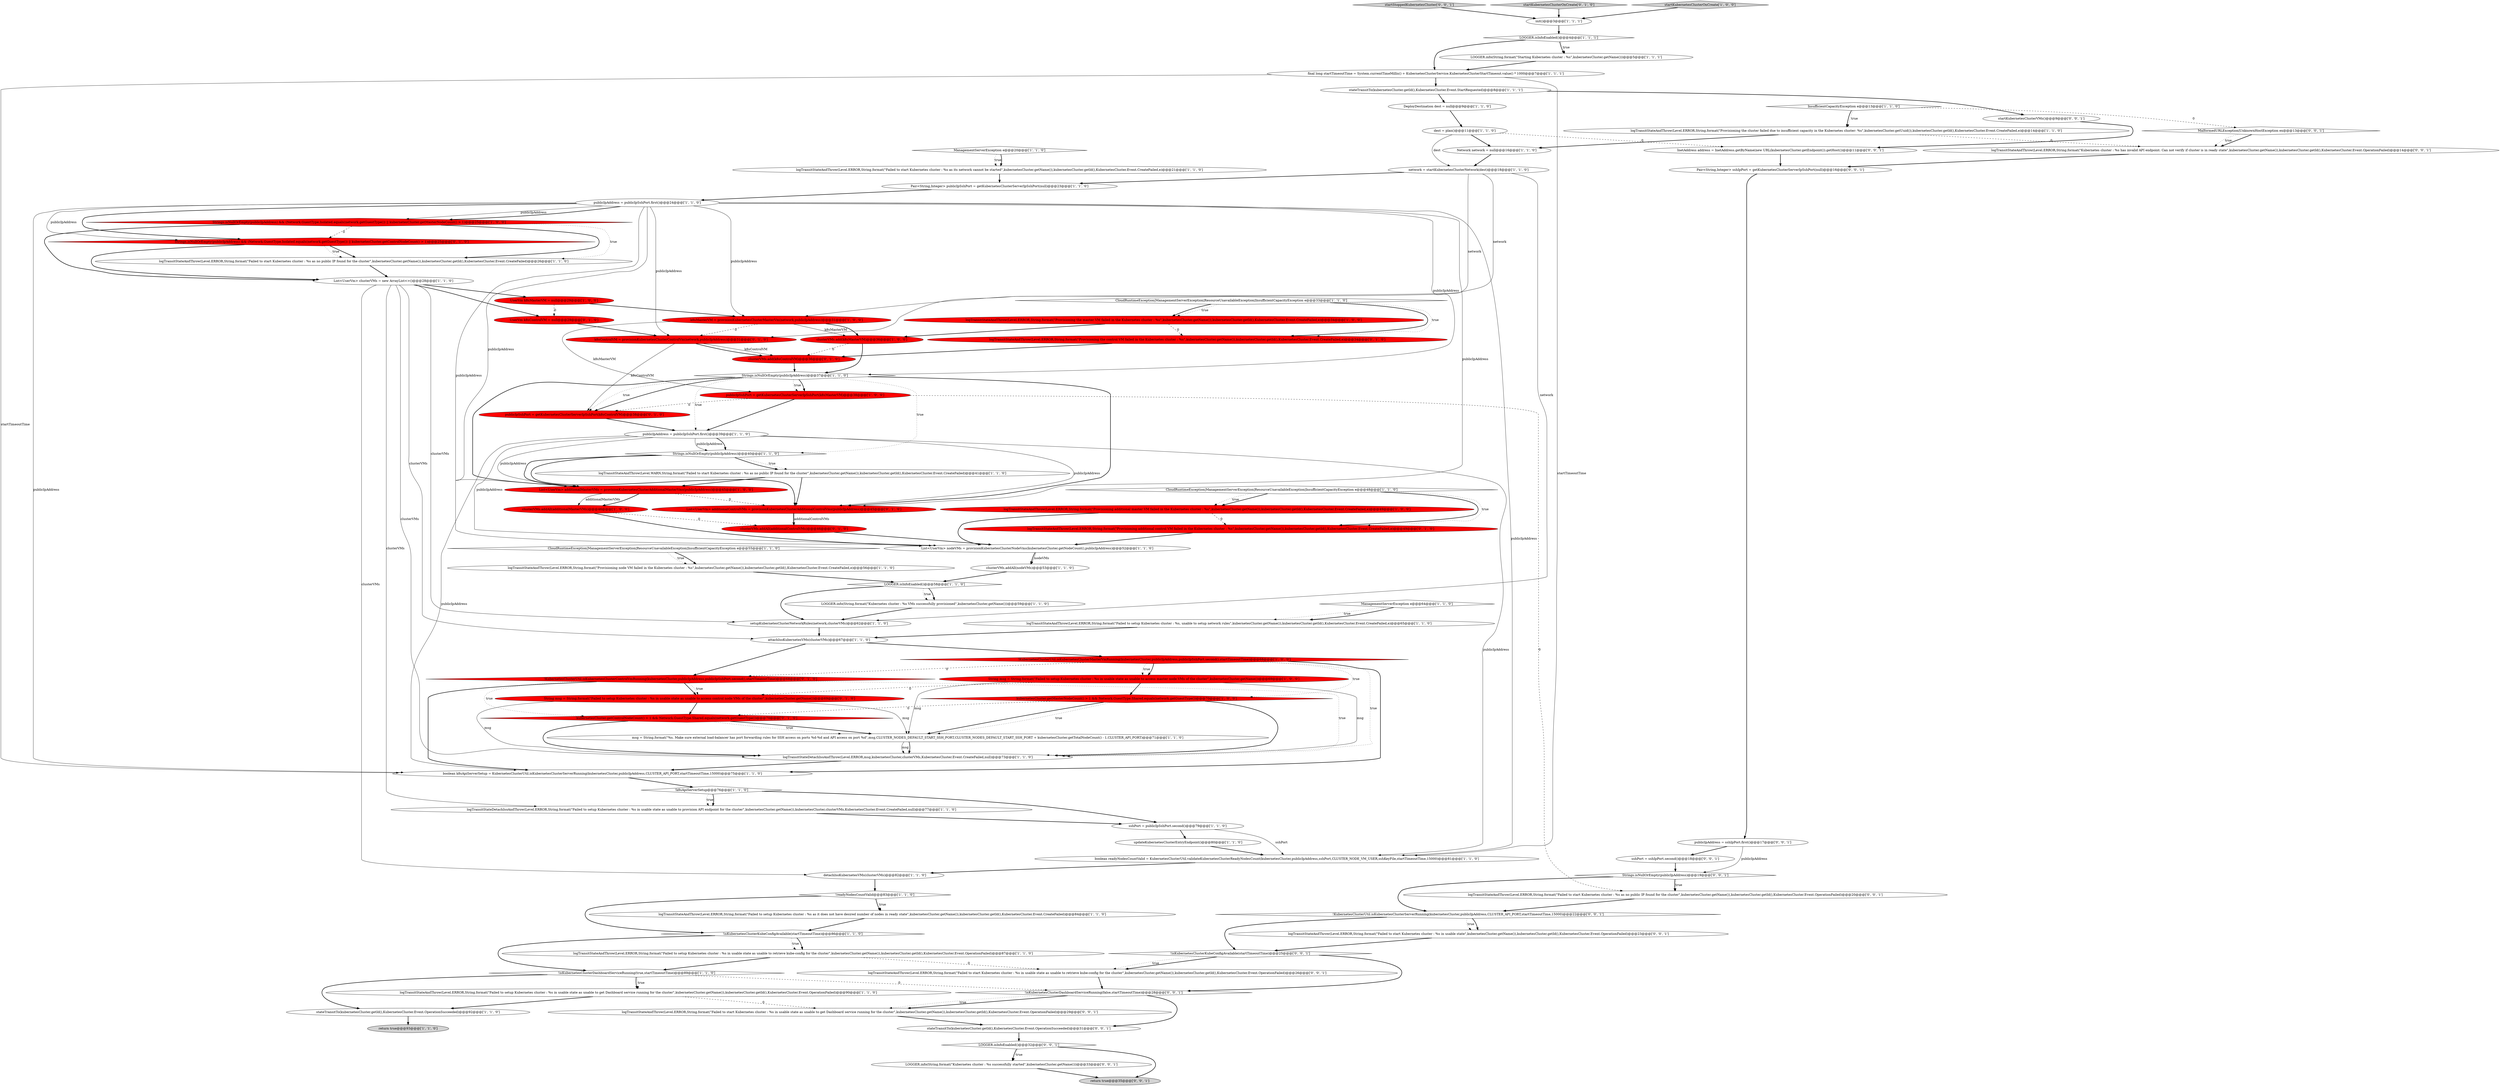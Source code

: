 digraph {
79 [style = filled, label = "logTransitStateAndThrow(Level.ERROR,String.format(\"Failed to start Kubernetes cluster : %s as no public IP found for the cluster\",kubernetesCluster.getName()),kubernetesCluster.getId(),KubernetesCluster.Event.OperationFailed)@@@20@@@['0', '0', '1']", fillcolor = white, shape = ellipse image = "AAA0AAABBB3BBB"];
36 [style = filled, label = "dest = plan()@@@11@@@['1', '1', '0']", fillcolor = white, shape = ellipse image = "AAA0AAABBB1BBB"];
84 [style = filled, label = "logTransitStateAndThrow(Level.ERROR,String.format(\"Kubernetes cluster : %s has invalid API endpoint. Can not verify if cluster is in ready state\",kubernetesCluster.getName()),kubernetesCluster.getId(),KubernetesCluster.Event.OperationFailed)@@@14@@@['0', '0', '1']", fillcolor = white, shape = ellipse image = "AAA0AAABBB3BBB"];
95 [style = filled, label = "LOGGER.isInfoEnabled()@@@32@@@['0', '0', '1']", fillcolor = white, shape = diamond image = "AAA0AAABBB3BBB"];
11 [style = filled, label = "!k8sApiServerSetup@@@76@@@['1', '1', '0']", fillcolor = white, shape = diamond image = "AAA0AAABBB1BBB"];
17 [style = filled, label = "boolean k8sApiServerSetup = KubernetesClusterUtil.isKubernetesClusterServerRunning(kubernetesCluster,publicIpAddress,CLUSTER_API_PORT,startTimeoutTime,15000)@@@75@@@['1', '1', '0']", fillcolor = white, shape = ellipse image = "AAA0AAABBB1BBB"];
22 [style = filled, label = "publicIpSshPort = getKubernetesClusterServerIpSshPort(k8sMasterVM)@@@38@@@['1', '0', '0']", fillcolor = red, shape = ellipse image = "AAA1AAABBB1BBB"];
13 [style = filled, label = "List<UserVm> nodeVMs = provisionKubernetesClusterNodeVms(kubernetesCluster.getNodeCount(),publicIpAddress)@@@52@@@['1', '1', '0']", fillcolor = white, shape = ellipse image = "AAA0AAABBB1BBB"];
47 [style = filled, label = "Strings.isNullOrEmpty(publicIpAddress)@@@37@@@['1', '1', '0']", fillcolor = white, shape = diamond image = "AAA0AAABBB1BBB"];
0 [style = filled, label = "boolean readyNodesCountValid = KubernetesClusterUtil.validateKubernetesClusterReadyNodesCount(kubernetesCluster,publicIpAddress,sshPort,CLUSTER_NODE_VM_USER,sshKeyFile,startTimeoutTime,15000)@@@81@@@['1', '1', '0']", fillcolor = white, shape = ellipse image = "AAA0AAABBB1BBB"];
55 [style = filled, label = "final long startTimeoutTime = System.currentTimeMillis() + KubernetesClusterService.KubernetesClusterStartTimeout.value() * 1000@@@7@@@['1', '1', '1']", fillcolor = white, shape = ellipse image = "AAA0AAABBB1BBB"];
53 [style = filled, label = "k8sMasterVM = provisionKubernetesClusterMasterVm(network,publicIpAddress)@@@31@@@['1', '0', '0']", fillcolor = red, shape = ellipse image = "AAA1AAABBB1BBB"];
31 [style = filled, label = "logTransitStateAndThrow(Level.ERROR,String.format(\"Failed to setup Kubernetes cluster : %s in usable state as unable to get Dashboard service running for the cluster\",kubernetesCluster.getName()),kubernetesCluster.getId(),KubernetesCluster.Event.OperationFailed)@@@90@@@['1', '1', '0']", fillcolor = white, shape = ellipse image = "AAA0AAABBB1BBB"];
1 [style = filled, label = "detachIsoKubernetesVMs(clusterVMs)@@@82@@@['1', '1', '0']", fillcolor = white, shape = ellipse image = "AAA0AAABBB1BBB"];
68 [style = filled, label = "clusterVMs.add(k8sControlVM)@@@36@@@['0', '1', '0']", fillcolor = red, shape = ellipse image = "AAA1AAABBB2BBB"];
5 [style = filled, label = "logTransitStateAndThrow(Level.ERROR,String.format(\"Provisioning the master VM failed in the Kubernetes cluster : %s\",kubernetesCluster.getName()),kubernetesCluster.getId(),KubernetesCluster.Event.CreateFailed,e)@@@34@@@['1', '0', '0']", fillcolor = red, shape = ellipse image = "AAA1AAABBB1BBB"];
69 [style = filled, label = "Strings.isNullOrEmpty(publicIpAddress) && (Network.GuestType.Isolated.equals(network.getGuestType()) || kubernetesCluster.getControlNodeCount() > 1)@@@25@@@['0', '1', '0']", fillcolor = red, shape = diamond image = "AAA1AAABBB2BBB"];
76 [style = filled, label = "publicIpAddress = sshIpPort.first()@@@17@@@['0', '0', '1']", fillcolor = white, shape = ellipse image = "AAA0AAABBB3BBB"];
80 [style = filled, label = "Pair<String,Integer> sshIpPort = getKubernetesClusterServerIpSshPort(null)@@@16@@@['0', '0', '1']", fillcolor = white, shape = ellipse image = "AAA0AAABBB3BBB"];
87 [style = filled, label = "MalformedURLException|UnknownHostException ex@@@13@@@['0', '0', '1']", fillcolor = white, shape = diamond image = "AAA0AAABBB3BBB"];
90 [style = filled, label = "startStoppedKubernetesCluster['0', '0', '1']", fillcolor = lightgray, shape = diamond image = "AAA0AAABBB3BBB"];
33 [style = filled, label = "!readyNodesCountValid@@@83@@@['1', '1', '0']", fillcolor = white, shape = diamond image = "AAA0AAABBB1BBB"];
52 [style = filled, label = "LOGGER.isInfoEnabled()@@@4@@@['1', '1', '1']", fillcolor = white, shape = diamond image = "AAA0AAABBB1BBB"];
23 [style = filled, label = "publicIpAddress = publicIpSshPort.first()@@@24@@@['1', '1', '0']", fillcolor = white, shape = ellipse image = "AAA0AAABBB1BBB"];
34 [style = filled, label = "!isKubernetesClusterDashboardServiceRunning(true,startTimeoutTime)@@@89@@@['1', '1', '0']", fillcolor = white, shape = diamond image = "AAA0AAABBB1BBB"];
37 [style = filled, label = "updateKubernetesClusterEntryEndpoint()@@@80@@@['1', '1', '0']", fillcolor = white, shape = ellipse image = "AAA0AAABBB1BBB"];
43 [style = filled, label = "logTransitStateDetachIsoAndThrow(Level.ERROR,String.format(\"Failed to setup Kubernetes cluster : %s in usable state as unable to provision API endpoint for the cluster\",kubernetesCluster.getName()),kubernetesCluster,clusterVMs,KubernetesCluster.Event.CreateFailed,null)@@@77@@@['1', '1', '0']", fillcolor = white, shape = ellipse image = "AAA0AAABBB1BBB"];
25 [style = filled, label = "String msg = String.format(\"Failed to setup Kubernetes cluster : %s in usable state as unable to access master node VMs of the cluster\",kubernetesCluster.getName())@@@69@@@['1', '0', '0']", fillcolor = red, shape = ellipse image = "AAA1AAABBB1BBB"];
71 [style = filled, label = "List<UserVm> additionalControlVMs = provisionKubernetesClusterAdditionalControlVms(publicIpAddress)@@@45@@@['0', '1', '0']", fillcolor = red, shape = ellipse image = "AAA1AAABBB2BBB"];
7 [style = filled, label = "InsufficientCapacityException e@@@13@@@['1', '1', '0']", fillcolor = white, shape = diamond image = "AAA0AAABBB1BBB"];
46 [style = filled, label = "clusterVMs.addAll(additionalMasterVMs)@@@46@@@['1', '0', '0']", fillcolor = red, shape = ellipse image = "AAA1AAABBB1BBB"];
15 [style = filled, label = "publicIpAddress = publicIpSshPort.first()@@@39@@@['1', '1', '0']", fillcolor = white, shape = ellipse image = "AAA0AAABBB1BBB"];
66 [style = filled, label = "UserVm k8sControlVM = null@@@29@@@['0', '1', '0']", fillcolor = red, shape = ellipse image = "AAA1AAABBB2BBB"];
62 [style = filled, label = "Network network = null@@@16@@@['1', '1', '0']", fillcolor = white, shape = ellipse image = "AAA0AAABBB1BBB"];
44 [style = filled, label = "List<UserVm> clusterVMs = new ArrayList<>()@@@28@@@['1', '1', '0']", fillcolor = white, shape = ellipse image = "AAA0AAABBB1BBB"];
88 [style = filled, label = "startKubernetesClusterVMs()@@@9@@@['0', '0', '1']", fillcolor = white, shape = ellipse image = "AAA0AAABBB3BBB"];
60 [style = filled, label = "logTransitStateAndThrow(Level.ERROR,String.format(\"Failed to setup Kubernetes cluster : %s as it does not have desired number of nodes in ready state\",kubernetesCluster.getName()),kubernetesCluster.getId(),KubernetesCluster.Event.CreateFailed)@@@84@@@['1', '1', '0']", fillcolor = white, shape = ellipse image = "AAA0AAABBB1BBB"];
8 [style = filled, label = "attachIsoKubernetesVMs(clusterVMs)@@@67@@@['1', '1', '0']", fillcolor = white, shape = ellipse image = "AAA0AAABBB1BBB"];
61 [style = filled, label = "List<UserVm> additionalMasterVMs = provisionKubernetesClusterAdditionalMasterVms(publicIpAddress)@@@45@@@['1', '0', '0']", fillcolor = red, shape = ellipse image = "AAA1AAABBB1BBB"];
49 [style = filled, label = "logTransitStateAndThrow(Level.ERROR,String.format(\"Failed to setup Kubernetes cluster : %s, unable to setup network rules\",kubernetesCluster.getName()),kubernetesCluster.getId(),KubernetesCluster.Event.CreateFailed,e)@@@65@@@['1', '1', '0']", fillcolor = white, shape = ellipse image = "AAA0AAABBB1BBB"];
63 [style = filled, label = "String msg = String.format(\"Failed to setup Kubernetes cluster : %s in usable state as unable to access control node VMs of the cluster\",kubernetesCluster.getName())@@@69@@@['0', '1', '0']", fillcolor = red, shape = ellipse image = "AAA1AAABBB2BBB"];
42 [style = filled, label = "logTransitStateAndThrow(Level.WARN,String.format(\"Failed to start Kubernetes cluster : %s as no public IP found for the cluster\",kubernetesCluster.getName()),kubernetesCluster.getId(),KubernetesCluster.Event.CreateFailed)@@@41@@@['1', '1', '0']", fillcolor = white, shape = ellipse image = "AAA0AAABBB1BBB"];
18 [style = filled, label = "ManagementServerException e@@@20@@@['1', '1', '0']", fillcolor = white, shape = diamond image = "AAA0AAABBB1BBB"];
20 [style = filled, label = "logTransitStateAndThrow(Level.ERROR,String.format(\"Failed to setup Kubernetes cluster : %s in usable state as unable to retrieve kube-config for the cluster\",kubernetesCluster.getName()),kubernetesCluster.getId(),KubernetesCluster.Event.OperationFailed)@@@87@@@['1', '1', '0']", fillcolor = white, shape = ellipse image = "AAA0AAABBB1BBB"];
40 [style = filled, label = "!KubernetesClusterUtil.isKubernetesClusterMasterVmRunning(kubernetesCluster,publicIpAddress,publicIpSshPort.second(),startTimeoutTime)@@@68@@@['1', '0', '0']", fillcolor = red, shape = diamond image = "AAA1AAABBB1BBB"];
24 [style = filled, label = "setupKubernetesClusterNetworkRules(network,clusterVMs)@@@62@@@['1', '1', '0']", fillcolor = white, shape = ellipse image = "AAA0AAABBB1BBB"];
70 [style = filled, label = "logTransitStateAndThrow(Level.ERROR,String.format(\"Provisioning the control VM failed in the Kubernetes cluster : %s\",kubernetesCluster.getName()),kubernetesCluster.getId(),KubernetesCluster.Event.CreateFailed,e)@@@34@@@['0', '1', '0']", fillcolor = red, shape = ellipse image = "AAA1AAABBB2BBB"];
28 [style = filled, label = "CloudRuntimeException|ManagementServerException|ResourceUnavailableException|InsufficientCapacityException e@@@48@@@['1', '1', '0']", fillcolor = white, shape = diamond image = "AAA0AAABBB1BBB"];
27 [style = filled, label = "stateTransitTo(kubernetesCluster.getId(),KubernetesCluster.Event.OperationSucceeded)@@@92@@@['1', '1', '0']", fillcolor = white, shape = ellipse image = "AAA0AAABBB1BBB"];
48 [style = filled, label = "stateTransitTo(kubernetesCluster.getId(),KubernetesCluster.Event.StartRequested)@@@8@@@['1', '1', '1']", fillcolor = white, shape = ellipse image = "AAA0AAABBB1BBB"];
72 [style = filled, label = "k8sControlVM = provisionKubernetesClusterControlVm(network,publicIpAddress)@@@31@@@['0', '1', '0']", fillcolor = red, shape = ellipse image = "AAA1AAABBB2BBB"];
85 [style = filled, label = "logTransitStateAndThrow(Level.ERROR,String.format(\"Failed to start Kubernetes cluster : %s in usable state as unable to retrieve kube-config for the cluster\",kubernetesCluster.getName()),kubernetesCluster.getId(),KubernetesCluster.Event.OperationFailed)@@@26@@@['0', '0', '1']", fillcolor = white, shape = ellipse image = "AAA0AAABBB3BBB"];
65 [style = filled, label = "kubernetesCluster.getControlNodeCount() > 1 && Network.GuestType.Shared.equals(network.getGuestType())@@@70@@@['0', '1', '0']", fillcolor = red, shape = diamond image = "AAA1AAABBB2BBB"];
38 [style = filled, label = "Pair<String,Integer> publicIpSshPort = getKubernetesClusterServerIpSshPort(null)@@@23@@@['1', '1', '0']", fillcolor = white, shape = ellipse image = "AAA0AAABBB1BBB"];
21 [style = filled, label = "clusterVMs.addAll(nodeVMs)@@@53@@@['1', '1', '0']", fillcolor = white, shape = ellipse image = "AAA0AAABBB1BBB"];
64 [style = filled, label = "!KubernetesClusterUtil.isKubernetesClusterControlVmRunning(kubernetesCluster,publicIpAddress,publicIpSshPort.second(),startTimeoutTime)@@@68@@@['0', '1', '0']", fillcolor = red, shape = diamond image = "AAA1AAABBB2BBB"];
86 [style = filled, label = "!isKubernetesClusterDashboardServiceRunning(false,startTimeoutTime)@@@28@@@['0', '0', '1']", fillcolor = white, shape = diamond image = "AAA0AAABBB3BBB"];
54 [style = filled, label = "LOGGER.isInfoEnabled()@@@58@@@['1', '1', '0']", fillcolor = white, shape = diamond image = "AAA0AAABBB1BBB"];
26 [style = filled, label = "LOGGER.info(String.format(\"Starting Kubernetes cluster : %s\",kubernetesCluster.getName()))@@@5@@@['1', '1', '1']", fillcolor = white, shape = ellipse image = "AAA0AAABBB1BBB"];
73 [style = filled, label = "logTransitStateAndThrow(Level.ERROR,String.format(\"Provisioning additional control VM failed in the Kubernetes cluster : %s\",kubernetesCluster.getName()),kubernetesCluster.getId(),KubernetesCluster.Event.CreateFailed,e)@@@49@@@['0', '1', '0']", fillcolor = red, shape = ellipse image = "AAA1AAABBB2BBB"];
39 [style = filled, label = "logTransitStateAndThrow(Level.ERROR,String.format(\"Provisioning additional master VM failed in the Kubernetes cluster : %s\",kubernetesCluster.getName()),kubernetesCluster.getId(),KubernetesCluster.Event.CreateFailed,e)@@@49@@@['1', '0', '0']", fillcolor = red, shape = ellipse image = "AAA1AAABBB1BBB"];
50 [style = filled, label = "logTransitStateAndThrow(Level.ERROR,String.format(\"Provisioning the cluster failed due to insufficient capacity in the Kubernetes cluster: %s\",kubernetesCluster.getUuid()),kubernetesCluster.getId(),KubernetesCluster.Event.CreateFailed,e)@@@14@@@['1', '1', '0']", fillcolor = white, shape = ellipse image = "AAA0AAABBB1BBB"];
89 [style = filled, label = "sshPort = sshIpPort.second()@@@18@@@['0', '0', '1']", fillcolor = white, shape = ellipse image = "AAA0AAABBB3BBB"];
32 [style = filled, label = "msg = String.format(\"%s. Make sure external load-balancer has port forwarding rules for SSH access on ports %d-%d and API access on port %d\",msg,CLUSTER_NODES_DEFAULT_START_SSH_PORT,CLUSTER_NODES_DEFAULT_START_SSH_PORT + kubernetesCluster.getTotalNodeCount() - 1,CLUSTER_API_PORT)@@@71@@@['1', '1', '0']", fillcolor = white, shape = ellipse image = "AAA0AAABBB1BBB"];
92 [style = filled, label = "LOGGER.info(String.format(\"Kubernetes cluster : %s successfully started\",kubernetesCluster.getName()))@@@33@@@['0', '0', '1']", fillcolor = white, shape = ellipse image = "AAA0AAABBB3BBB"];
67 [style = filled, label = "clusterVMs.addAll(additionalControlVMs)@@@46@@@['0', '1', '0']", fillcolor = red, shape = ellipse image = "AAA1AAABBB2BBB"];
94 [style = filled, label = "logTransitStateAndThrow(Level.ERROR,String.format(\"Failed to start Kubernetes cluster : %s in usable state\",kubernetesCluster.getName()),kubernetesCluster.getId(),KubernetesCluster.Event.OperationFailed)@@@23@@@['0', '0', '1']", fillcolor = white, shape = ellipse image = "AAA0AAABBB3BBB"];
35 [style = filled, label = "CloudRuntimeException|ManagementServerException|ResourceUnavailableException|InsufficientCapacityException e@@@55@@@['1', '1', '0']", fillcolor = white, shape = diamond image = "AAA0AAABBB1BBB"];
14 [style = filled, label = "CloudRuntimeException|ManagementServerException|ResourceUnavailableException|InsufficientCapacityException e@@@33@@@['1', '1', '0']", fillcolor = white, shape = diamond image = "AAA0AAABBB1BBB"];
59 [style = filled, label = "init()@@@3@@@['1', '1', '1']", fillcolor = white, shape = ellipse image = "AAA0AAABBB1BBB"];
16 [style = filled, label = "Strings.isNullOrEmpty(publicIpAddress) && (Network.GuestType.Isolated.equals(network.getGuestType()) || kubernetesCluster.getMasterNodeCount() > 1)@@@25@@@['1', '0', '0']", fillcolor = red, shape = diamond image = "AAA1AAABBB1BBB"];
3 [style = filled, label = "return true@@@93@@@['1', '1', '0']", fillcolor = lightgray, shape = ellipse image = "AAA0AAABBB1BBB"];
30 [style = filled, label = "!isKubernetesClusterKubeConfigAvailable(startTimeoutTime)@@@86@@@['1', '1', '0']", fillcolor = white, shape = diamond image = "AAA0AAABBB1BBB"];
78 [style = filled, label = "return true@@@35@@@['0', '0', '1']", fillcolor = lightgray, shape = ellipse image = "AAA0AAABBB3BBB"];
57 [style = filled, label = "LOGGER.info(String.format(\"Kubernetes cluster : %s VMs successfully provisioned\",kubernetesCluster.getName()))@@@59@@@['1', '1', '0']", fillcolor = white, shape = ellipse image = "AAA0AAABBB1BBB"];
58 [style = filled, label = "logTransitStateAndThrow(Level.ERROR,String.format(\"Provisioning node VM failed in the Kubernetes cluster : %s\",kubernetesCluster.getName()),kubernetesCluster.getId(),KubernetesCluster.Event.CreateFailed,e)@@@56@@@['1', '1', '0']", fillcolor = white, shape = ellipse image = "AAA0AAABBB1BBB"];
6 [style = filled, label = "UserVm k8sMasterVM = null@@@29@@@['1', '0', '0']", fillcolor = red, shape = ellipse image = "AAA1AAABBB1BBB"];
74 [style = filled, label = "publicIpSshPort = getKubernetesClusterServerIpSshPort(k8sControlVM)@@@38@@@['0', '1', '0']", fillcolor = red, shape = ellipse image = "AAA1AAABBB2BBB"];
29 [style = filled, label = "ManagementServerException e@@@64@@@['1', '1', '0']", fillcolor = white, shape = diamond image = "AAA0AAABBB1BBB"];
81 [style = filled, label = "stateTransitTo(kubernetesCluster.getId(),KubernetesCluster.Event.OperationSucceeded)@@@31@@@['0', '0', '1']", fillcolor = white, shape = ellipse image = "AAA0AAABBB3BBB"];
10 [style = filled, label = "DeployDestination dest = null@@@9@@@['1', '1', '0']", fillcolor = white, shape = ellipse image = "AAA0AAABBB1BBB"];
41 [style = filled, label = "logTransitStateAndThrow(Level.ERROR,String.format(\"Failed to start Kubernetes cluster : %s as its network cannot be started\",kubernetesCluster.getName()),kubernetesCluster.getId(),KubernetesCluster.Event.CreateFailed,e)@@@21@@@['1', '1', '0']", fillcolor = white, shape = ellipse image = "AAA0AAABBB1BBB"];
45 [style = filled, label = "sshPort = publicIpSshPort.second()@@@79@@@['1', '1', '0']", fillcolor = white, shape = ellipse image = "AAA0AAABBB1BBB"];
77 [style = filled, label = "!KubernetesClusterUtil.isKubernetesClusterServerRunning(kubernetesCluster,publicIpAddress,CLUSTER_API_PORT,startTimeoutTime,15000)@@@22@@@['0', '0', '1']", fillcolor = white, shape = diamond image = "AAA0AAABBB3BBB"];
83 [style = filled, label = "!isKubernetesClusterKubeConfigAvailable(startTimeoutTime)@@@25@@@['0', '0', '1']", fillcolor = white, shape = diamond image = "AAA0AAABBB3BBB"];
9 [style = filled, label = "logTransitStateAndThrow(Level.ERROR,String.format(\"Failed to start Kubernetes cluster : %s as no public IP found for the cluster\",kubernetesCluster.getName()),kubernetesCluster.getId(),KubernetesCluster.Event.CreateFailed)@@@26@@@['1', '1', '0']", fillcolor = white, shape = ellipse image = "AAA0AAABBB1BBB"];
82 [style = filled, label = "logTransitStateAndThrow(Level.ERROR,String.format(\"Failed to start Kubernetes cluster : %s in usable state as unable to get Dashboard service running for the cluster\",kubernetesCluster.getName()),kubernetesCluster.getId(),KubernetesCluster.Event.OperationFailed)@@@29@@@['0', '0', '1']", fillcolor = white, shape = ellipse image = "AAA0AAABBB3BBB"];
91 [style = filled, label = "InetAddress address = InetAddress.getByName(new URL(kubernetesCluster.getEndpoint()).getHost())@@@11@@@['0', '0', '1']", fillcolor = white, shape = ellipse image = "AAA0AAABBB3BBB"];
4 [style = filled, label = "Strings.isNullOrEmpty(publicIpAddress)@@@40@@@['1', '1', '0']", fillcolor = white, shape = diamond image = "AAA0AAABBB1BBB"];
56 [style = filled, label = "logTransitStateDetachIsoAndThrow(Level.ERROR,msg,kubernetesCluster,clusterVMs,KubernetesCluster.Event.CreateFailed,null)@@@73@@@['1', '1', '0']", fillcolor = white, shape = ellipse image = "AAA0AAABBB1BBB"];
93 [style = filled, label = "Strings.isNullOrEmpty(publicIpAddress)@@@19@@@['0', '0', '1']", fillcolor = white, shape = diamond image = "AAA0AAABBB3BBB"];
2 [style = filled, label = "kubernetesCluster.getMasterNodeCount() > 1 && Network.GuestType.Shared.equals(network.getGuestType())@@@70@@@['1', '0', '0']", fillcolor = red, shape = diamond image = "AAA1AAABBB1BBB"];
51 [style = filled, label = "network = startKubernetesClusterNetwork(dest)@@@18@@@['1', '1', '0']", fillcolor = white, shape = ellipse image = "AAA0AAABBB1BBB"];
75 [style = filled, label = "startKubernetesClusterOnCreate['0', '1', '0']", fillcolor = lightgray, shape = diamond image = "AAA0AAABBB2BBB"];
12 [style = filled, label = "startKubernetesClusterOnCreate['1', '0', '0']", fillcolor = lightgray, shape = diamond image = "AAA0AAABBB1BBB"];
19 [style = filled, label = "clusterVMs.add(k8sMasterVM)@@@36@@@['1', '0', '0']", fillcolor = red, shape = ellipse image = "AAA1AAABBB1BBB"];
37->0 [style = bold, label=""];
42->71 [style = bold, label=""];
16->9 [style = dotted, label="true"];
72->74 [style = solid, label="k8sControlVM"];
22->15 [style = bold, label=""];
44->8 [style = solid, label="clusterVMs"];
23->69 [style = solid, label="publicIpAddress"];
46->13 [style = bold, label=""];
30->20 [style = bold, label=""];
53->19 [style = solid, label="k8sMasterVM"];
54->57 [style = bold, label=""];
69->9 [style = bold, label=""];
76->93 [style = solid, label="publicIpAddress"];
29->49 [style = dotted, label="true"];
63->56 [style = solid, label="msg"];
21->54 [style = bold, label=""];
40->25 [style = bold, label=""];
51->24 [style = solid, label="network"];
65->56 [style = bold, label=""];
52->55 [style = bold, label=""];
61->46 [style = bold, label=""];
85->86 [style = bold, label=""];
51->72 [style = solid, label="network"];
95->78 [style = bold, label=""];
8->40 [style = bold, label=""];
89->93 [style = bold, label=""];
22->79 [style = dashed, label="0"];
49->8 [style = bold, label=""];
55->17 [style = solid, label="startTimeoutTime"];
47->22 [style = bold, label=""];
55->48 [style = bold, label=""];
53->19 [style = bold, label=""];
71->67 [style = bold, label=""];
1->33 [style = bold, label=""];
23->53 [style = solid, label="publicIpAddress"];
47->74 [style = bold, label=""];
11->43 [style = dotted, label="true"];
23->17 [style = solid, label="publicIpAddress"];
50->62 [style = bold, label=""];
93->79 [style = bold, label=""];
48->10 [style = bold, label=""];
70->68 [style = bold, label=""];
4->42 [style = dotted, label="true"];
23->0 [style = solid, label="publicIpAddress"];
83->85 [style = bold, label=""];
2->32 [style = bold, label=""];
95->92 [style = bold, label=""];
15->0 [style = solid, label="publicIpAddress"];
40->56 [style = dotted, label="true"];
33->60 [style = dotted, label="true"];
5->70 [style = dashed, label="0"];
16->9 [style = bold, label=""];
83->86 [style = bold, label=""];
64->65 [style = dotted, label="true"];
32->56 [style = bold, label=""];
71->67 [style = solid, label="additionalControlVMs"];
4->71 [style = bold, label=""];
75->59 [style = bold, label=""];
28->73 [style = bold, label=""];
20->34 [style = bold, label=""];
8->64 [style = bold, label=""];
23->61 [style = solid, label="publicIpAddress"];
63->32 [style = solid, label="msg"];
34->31 [style = bold, label=""];
30->34 [style = bold, label=""];
11->43 [style = bold, label=""];
25->56 [style = solid, label="msg"];
23->16 [style = solid, label="publicIpAddress"];
40->2 [style = dotted, label="true"];
44->1 [style = solid, label="clusterVMs"];
53->22 [style = solid, label="k8sMasterVM"];
15->17 [style = solid, label="publicIpAddress"];
23->72 [style = solid, label="publicIpAddress"];
58->54 [style = bold, label=""];
57->24 [style = bold, label=""];
25->2 [style = bold, label=""];
43->45 [style = bold, label=""];
73->13 [style = bold, label=""];
36->62 [style = bold, label=""];
6->53 [style = bold, label=""];
34->31 [style = dotted, label="true"];
44->24 [style = solid, label="clusterVMs"];
76->89 [style = bold, label=""];
31->27 [style = bold, label=""];
9->44 [style = bold, label=""];
40->17 [style = bold, label=""];
92->78 [style = bold, label=""];
47->15 [style = dotted, label="true"];
33->30 [style = bold, label=""];
18->41 [style = dotted, label="true"];
41->38 [style = bold, label=""];
80->76 [style = bold, label=""];
18->41 [style = bold, label=""];
13->21 [style = solid, label="nodeVMs"];
24->8 [style = bold, label=""];
93->79 [style = dotted, label="true"];
39->73 [style = dashed, label="0"];
44->66 [style = bold, label=""];
7->50 [style = bold, label=""];
42->61 [style = bold, label=""];
69->9 [style = dotted, label="true"];
52->26 [style = bold, label=""];
90->59 [style = bold, label=""];
51->53 [style = solid, label="network"];
40->64 [style = dashed, label="0"];
93->77 [style = bold, label=""];
63->65 [style = bold, label=""];
62->51 [style = bold, label=""];
64->17 [style = bold, label=""];
23->47 [style = solid, label="publicIpAddress"];
87->84 [style = bold, label=""];
6->66 [style = dashed, label="0"];
61->71 [style = dashed, label="0"];
39->13 [style = bold, label=""];
77->94 [style = bold, label=""];
28->39 [style = bold, label=""];
7->50 [style = dotted, label="true"];
54->57 [style = dotted, label="true"];
83->85 [style = dotted, label="true"];
47->61 [style = bold, label=""];
23->13 [style = solid, label="publicIpAddress"];
23->71 [style = solid, label="publicIpAddress"];
84->80 [style = bold, label=""];
95->92 [style = dotted, label="true"];
29->49 [style = bold, label=""];
15->61 [style = solid, label="publicIpAddress"];
48->88 [style = bold, label=""];
31->82 [style = dashed, label="0"];
35->58 [style = dotted, label="true"];
26->55 [style = bold, label=""];
5->19 [style = bold, label=""];
64->56 [style = dotted, label="true"];
54->24 [style = bold, label=""];
19->47 [style = bold, label=""];
44->56 [style = solid, label="clusterVMs"];
14->5 [style = dotted, label="true"];
65->32 [style = dotted, label="true"];
86->82 [style = bold, label=""];
32->56 [style = solid, label="msg"];
47->22 [style = dotted, label="true"];
16->44 [style = bold, label=""];
30->20 [style = dotted, label="true"];
0->1 [style = bold, label=""];
81->95 [style = bold, label=""];
25->32 [style = solid, label="msg"];
35->58 [style = bold, label=""];
77->83 [style = bold, label=""];
87->84 [style = dotted, label="true"];
47->4 [style = dotted, label="true"];
55->0 [style = solid, label="startTimeoutTime"];
15->13 [style = solid, label="publicIpAddress"];
40->25 [style = dotted, label="true"];
46->67 [style = dashed, label="0"];
50->84 [style = dashed, label="0"];
74->15 [style = bold, label=""];
14->5 [style = bold, label=""];
82->81 [style = bold, label=""];
15->71 [style = solid, label="publicIpAddress"];
7->87 [style = dashed, label="0"];
23->16 [style = bold, label=""];
44->43 [style = solid, label="clusterVMs"];
44->6 [style = bold, label=""];
67->13 [style = bold, label=""];
86->81 [style = bold, label=""];
19->68 [style = dashed, label="0"];
25->63 [style = dashed, label="0"];
14->70 [style = bold, label=""];
33->60 [style = bold, label=""];
45->0 [style = solid, label="sshPort"];
27->3 [style = bold, label=""];
64->63 [style = bold, label=""];
22->74 [style = dashed, label="0"];
59->52 [style = bold, label=""];
11->45 [style = bold, label=""];
4->42 [style = bold, label=""];
47->74 [style = dotted, label="true"];
38->23 [style = bold, label=""];
53->72 [style = dashed, label="0"];
94->83 [style = bold, label=""];
20->85 [style = dashed, label="0"];
4->61 [style = bold, label=""];
69->44 [style = bold, label=""];
56->17 [style = bold, label=""];
10->36 [style = bold, label=""];
47->71 [style = bold, label=""];
79->77 [style = bold, label=""];
15->4 [style = solid, label="publicIpAddress"];
34->86 [style = dashed, label="0"];
2->32 [style = dotted, label="true"];
61->46 [style = solid, label="additionalMasterVMs"];
28->73 [style = dotted, label="true"];
36->51 [style = solid, label="dest"];
51->38 [style = bold, label=""];
77->94 [style = dotted, label="true"];
72->68 [style = solid, label="k8sControlVM"];
91->80 [style = bold, label=""];
23->69 [style = bold, label=""];
15->4 [style = bold, label=""];
12->59 [style = bold, label=""];
60->30 [style = bold, label=""];
66->72 [style = bold, label=""];
68->47 [style = bold, label=""];
88->91 [style = bold, label=""];
86->82 [style = dotted, label="true"];
2->65 [style = dashed, label="0"];
36->91 [style = dashed, label="0"];
45->37 [style = bold, label=""];
64->63 [style = dotted, label="true"];
2->56 [style = bold, label=""];
28->39 [style = dotted, label="true"];
13->21 [style = bold, label=""];
72->68 [style = bold, label=""];
52->26 [style = dotted, label="true"];
16->69 [style = dashed, label="0"];
65->32 [style = bold, label=""];
34->27 [style = bold, label=""];
17->11 [style = bold, label=""];
14->70 [style = dotted, label="true"];
}
